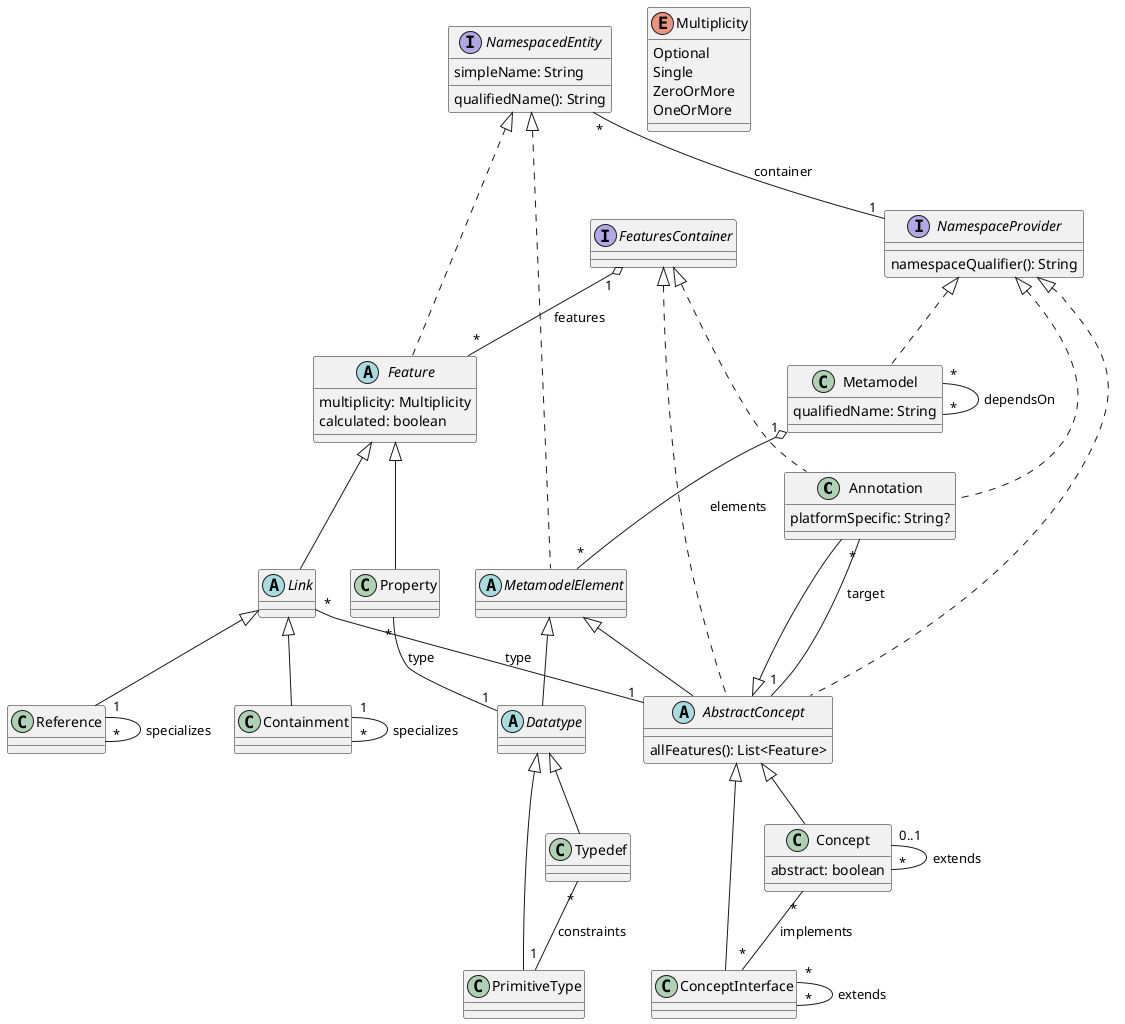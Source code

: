 @startuml


' (concrete) classes

class Annotation extends AbstractConcept implements NamespaceProvider, FeaturesContainer {
  platformSpecific: String?
}

class Concept extends AbstractConcept {
  abstract: boolean
}

class ConceptInterface extends AbstractConcept

class Containment extends Link

class Metamodel implements NamespaceProvider {
  qualifiedName: String
}

class PrimitiveType extends Datatype

class Property extends Feature

class Reference extends Link

class Typedef extends Datatype


' abstract classes

abstract class AbstractConcept extends MetamodelElement implements FeaturesContainer, NamespaceProvider {
  allFeatures(): List<Feature>
}

abstract class Datatype extends MetamodelElement

abstract class Feature implements NamespacedEntity {
  multiplicity: Multiplicity
  calculated: boolean
}

abstract class Link extends Feature

abstract class MetamodelElement implements NamespacedEntity


' interfaces

interface FeaturesContainer

interface NamespaceProvider {
   namespaceQualifier(): String
}

interface NamespacedEntity {
  simpleName: String
  qualifiedName(): String
}


' enums

enum Multiplicity {
  Optional
  Single
  ZeroOrMore
  OneOrMore
}


' relations

Annotation "*" -- "1" AbstractConcept: target

Concept "0..1" -- "*" Concept: extends
Concept "*" -- "*" ConceptInterface: implements

ConceptInterface "*" -- "*" ConceptInterface: extends

Containment "1" -- "*" Containment: specializes

FeaturesContainer "1" o-- "*" Feature: features

Link "*" -- "1" AbstractConcept: type

Metamodel "1" o-- "*" MetamodelElement: elements
Metamodel "*" -- "*" Metamodel: dependsOn

NamespacedEntity "*" -- "1" NamespaceProvider: container

Property "*" -- "1" Datatype: type

Reference "1" -- "*" Reference: specializes

Typedef "*" -- "1" PrimitiveType: constraints


@enduml
